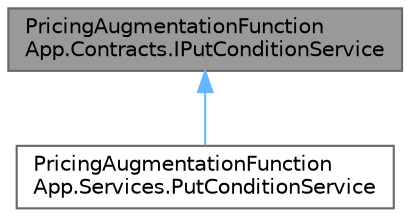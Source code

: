 digraph "PricingAugmentationFunctionApp.Contracts.IPutConditionService"
{
 // LATEX_PDF_SIZE
  bgcolor="transparent";
  edge [fontname=Helvetica,fontsize=10,labelfontname=Helvetica,labelfontsize=10];
  node [fontname=Helvetica,fontsize=10,shape=box,height=0.2,width=0.4];
  Node1 [id="Node000001",label="PricingAugmentationFunction\lApp.Contracts.IPutConditionService",height=0.2,width=0.4,color="gray40", fillcolor="grey60", style="filled", fontcolor="black",tooltip=" "];
  Node1 -> Node2 [id="edge1_Node000001_Node000002",dir="back",color="steelblue1",style="solid",tooltip=" "];
  Node2 [id="Node000002",label="PricingAugmentationFunction\lApp.Services.PutConditionService",height=0.2,width=0.4,color="gray40", fillcolor="white", style="filled",URL="$class_pricing_augmentation_function_app_1_1_services_1_1_put_condition_service.html",tooltip=" "];
}
